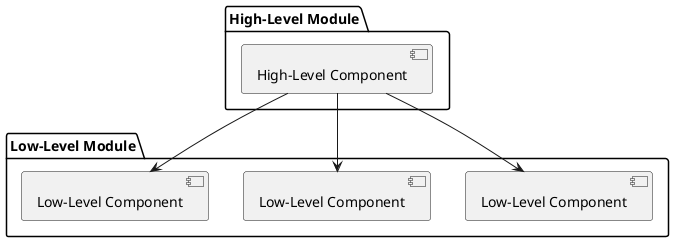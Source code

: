 @startuml
package "High-Level Module" {
[High-Level Component] as M11
}

package "Low-Level Module" {
[Low-Level Component] as M21
[Low-Level Component] as M22
[Low-Level Component] as M23
}

M11 --> M21
M11 --> M22
M11 --> M23
@enduml
